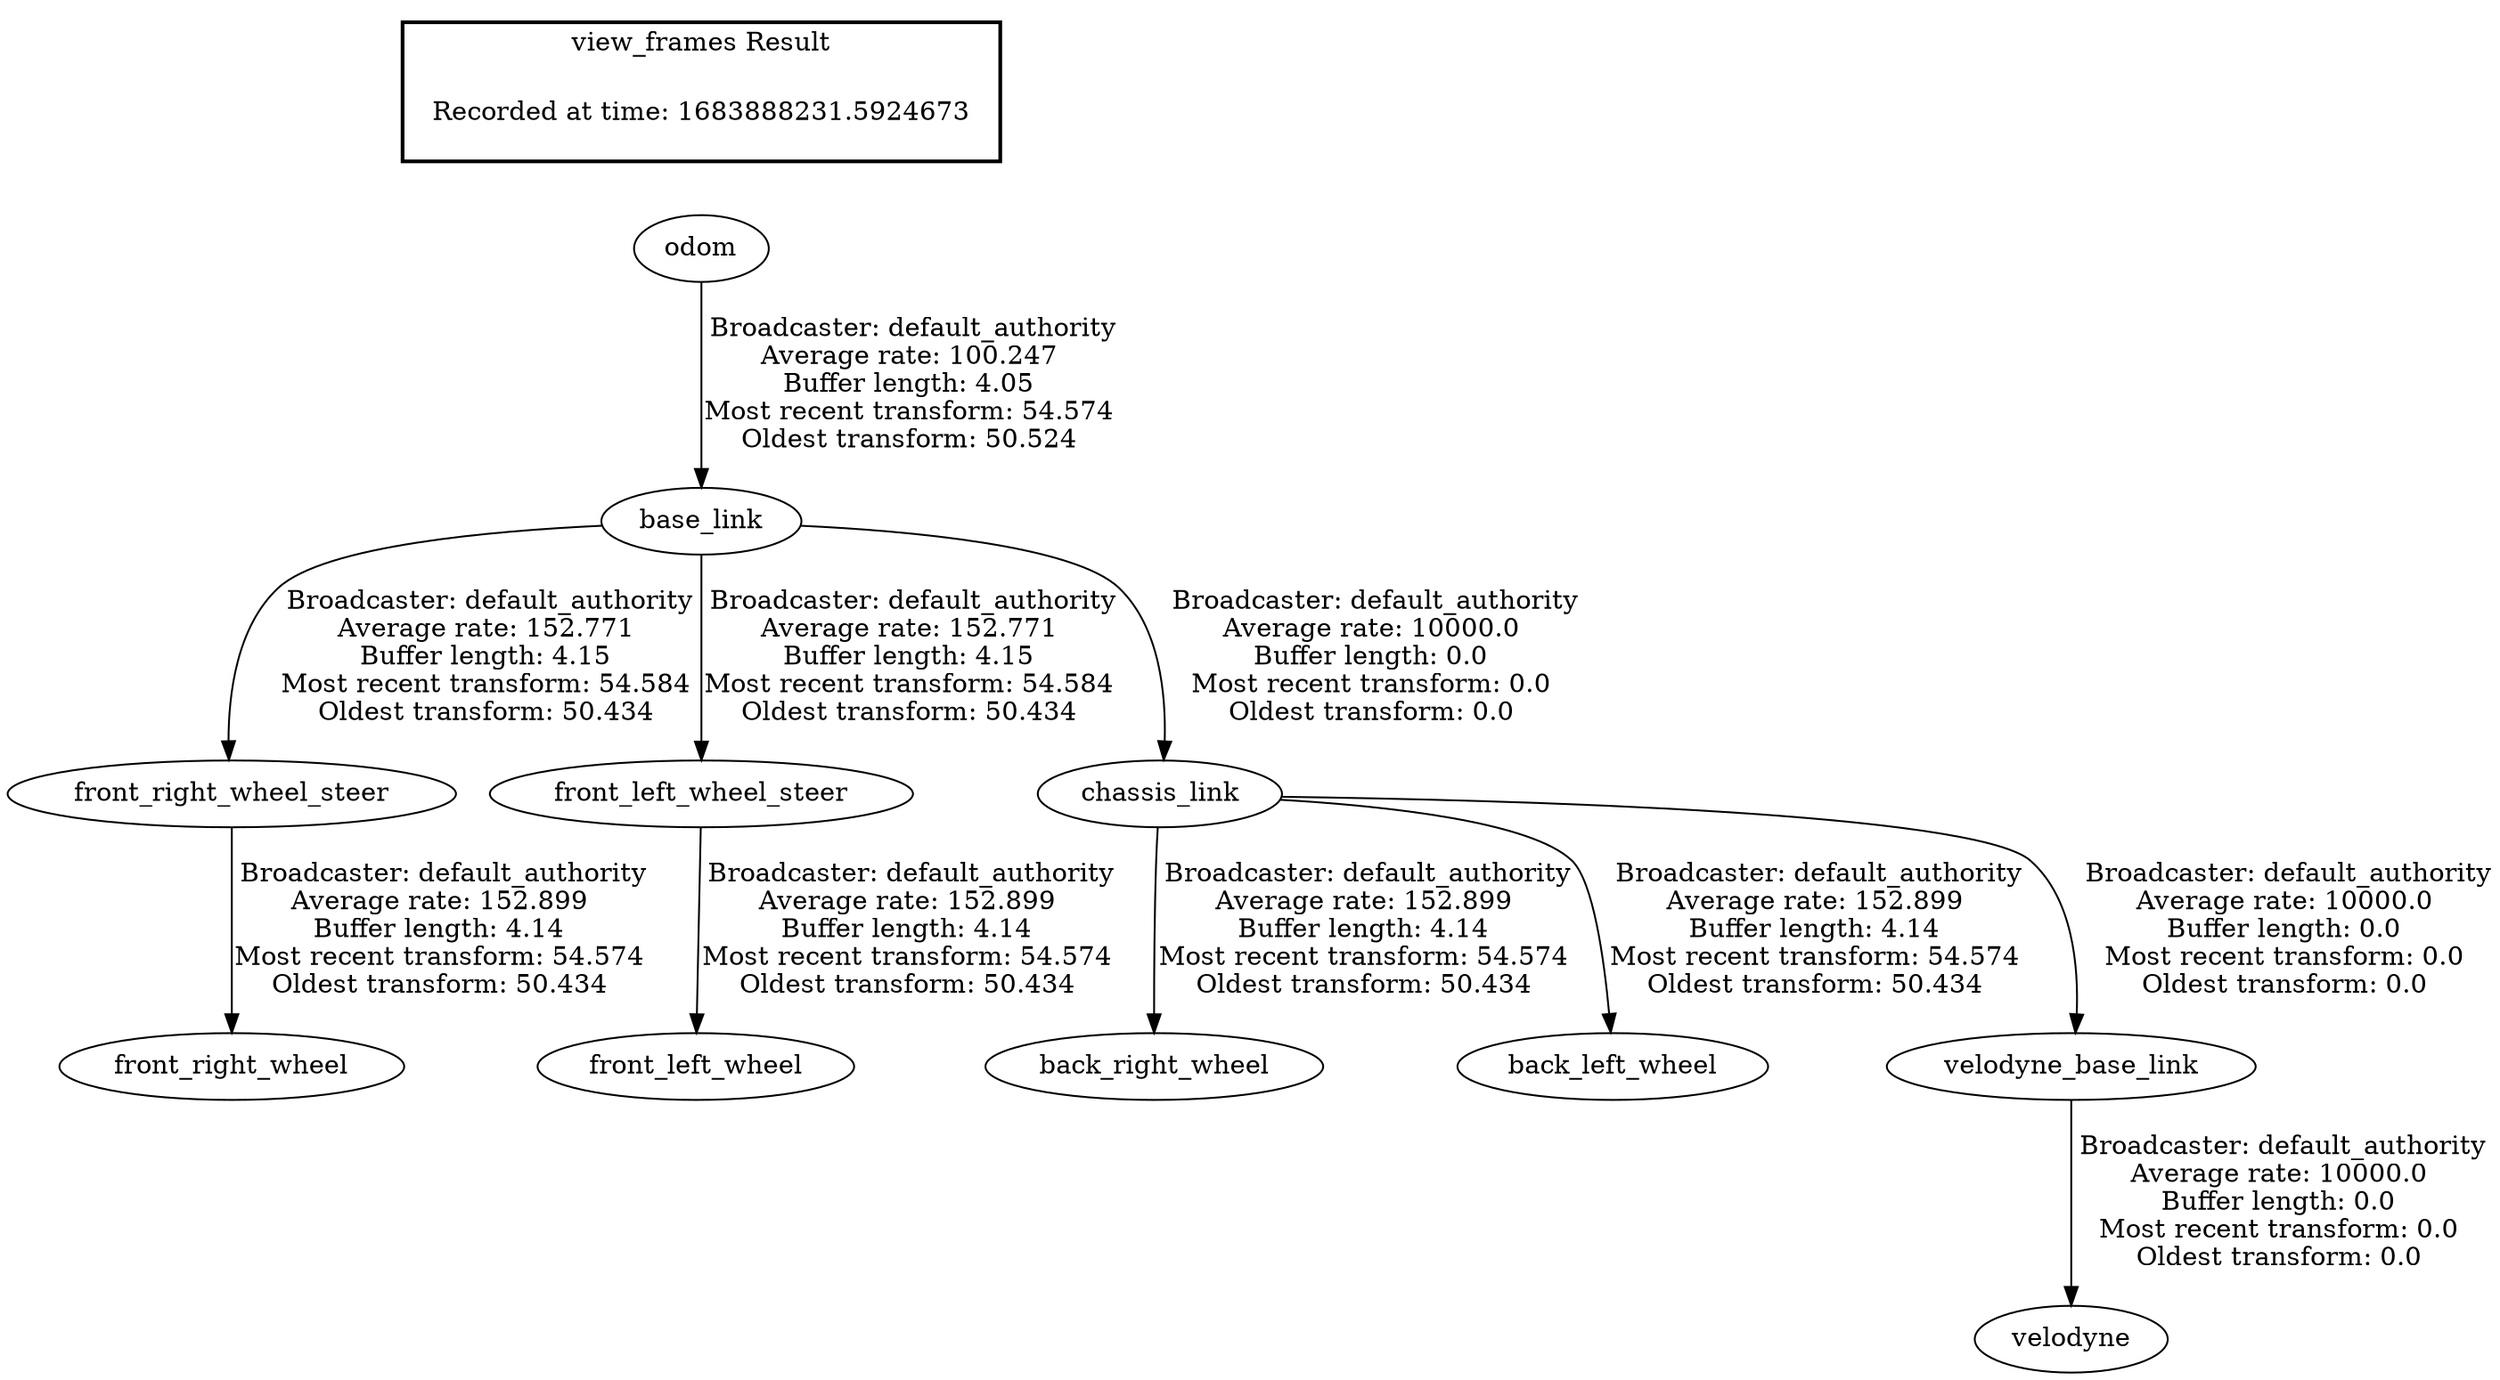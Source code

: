 digraph G {
"base_link" -> "front_right_wheel_steer"[label=" Broadcaster: default_authority\nAverage rate: 152.771\nBuffer length: 4.15\nMost recent transform: 54.584\nOldest transform: 50.434\n"];
"odom" -> "base_link"[label=" Broadcaster: default_authority\nAverage rate: 100.247\nBuffer length: 4.05\nMost recent transform: 54.574\nOldest transform: 50.524\n"];
"base_link" -> "front_left_wheel_steer"[label=" Broadcaster: default_authority\nAverage rate: 152.771\nBuffer length: 4.15\nMost recent transform: 54.584\nOldest transform: 50.434\n"];
"chassis_link" -> "back_right_wheel"[label=" Broadcaster: default_authority\nAverage rate: 152.899\nBuffer length: 4.14\nMost recent transform: 54.574\nOldest transform: 50.434\n"];
"chassis_link" -> "back_left_wheel"[label=" Broadcaster: default_authority\nAverage rate: 152.899\nBuffer length: 4.14\nMost recent transform: 54.574\nOldest transform: 50.434\n"];
"front_right_wheel_steer" -> "front_right_wheel"[label=" Broadcaster: default_authority\nAverage rate: 152.899\nBuffer length: 4.14\nMost recent transform: 54.574\nOldest transform: 50.434\n"];
"front_left_wheel_steer" -> "front_left_wheel"[label=" Broadcaster: default_authority\nAverage rate: 152.899\nBuffer length: 4.14\nMost recent transform: 54.574\nOldest transform: 50.434\n"];
"base_link" -> "chassis_link"[label=" Broadcaster: default_authority\nAverage rate: 10000.0\nBuffer length: 0.0\nMost recent transform: 0.0\nOldest transform: 0.0\n"];
"chassis_link" -> "velodyne_base_link"[label=" Broadcaster: default_authority\nAverage rate: 10000.0\nBuffer length: 0.0\nMost recent transform: 0.0\nOldest transform: 0.0\n"];
"velodyne_base_link" -> "velodyne"[label=" Broadcaster: default_authority\nAverage rate: 10000.0\nBuffer length: 0.0\nMost recent transform: 0.0\nOldest transform: 0.0\n"];
edge [style=invis];
 subgraph cluster_legend { style=bold; color=black; label ="view_frames Result";
"Recorded at time: 1683888231.5924673"[ shape=plaintext ] ;
}->"odom";
}